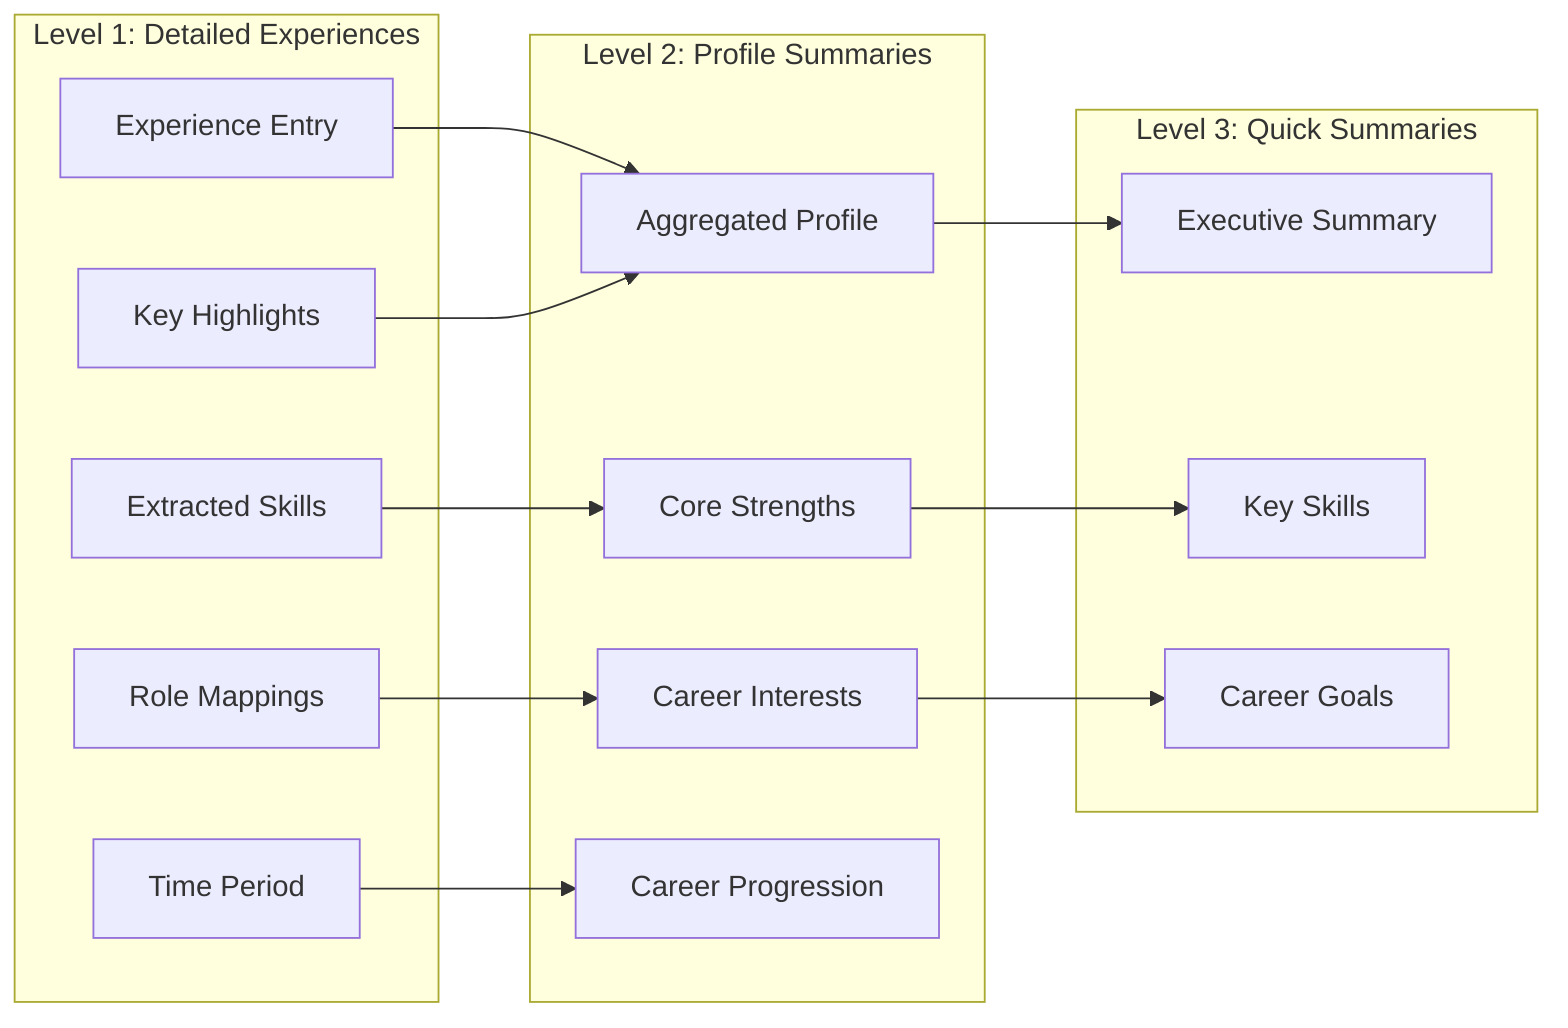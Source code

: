 graph LR
    subgraph "Level 1: Detailed Experiences"
        L1_Exp[Experience Entry]
        L1_Skills[Extracted Skills]
        L1_Highlights[Key Highlights]
        L1_Timeline[Time Period]
        L1_Roles[Role Mappings]
    end
    
    subgraph "Level 2: Profile Summaries"
        L2_Profile[Aggregated Profile]
        L2_Strengths[Core Strengths]
        L2_Interests[Career Interests]
        L2_Progress[Career Progression]
    end
    
    subgraph "Level 3: Quick Summaries"
        L3_Summary[Executive Summary]
        L3_Keywords[Key Skills]
        L3_Goals[Career Goals]
    end
    
    L1_Exp --> L2_Profile
    L1_Skills --> L2_Strengths
    L1_Highlights --> L2_Profile
    L1_Timeline --> L2_Progress
    L1_Roles --> L2_Interests
    
    L2_Profile --> L3_Summary
    L2_Strengths --> L3_Keywords
    L2_Interests --> L3_Goals